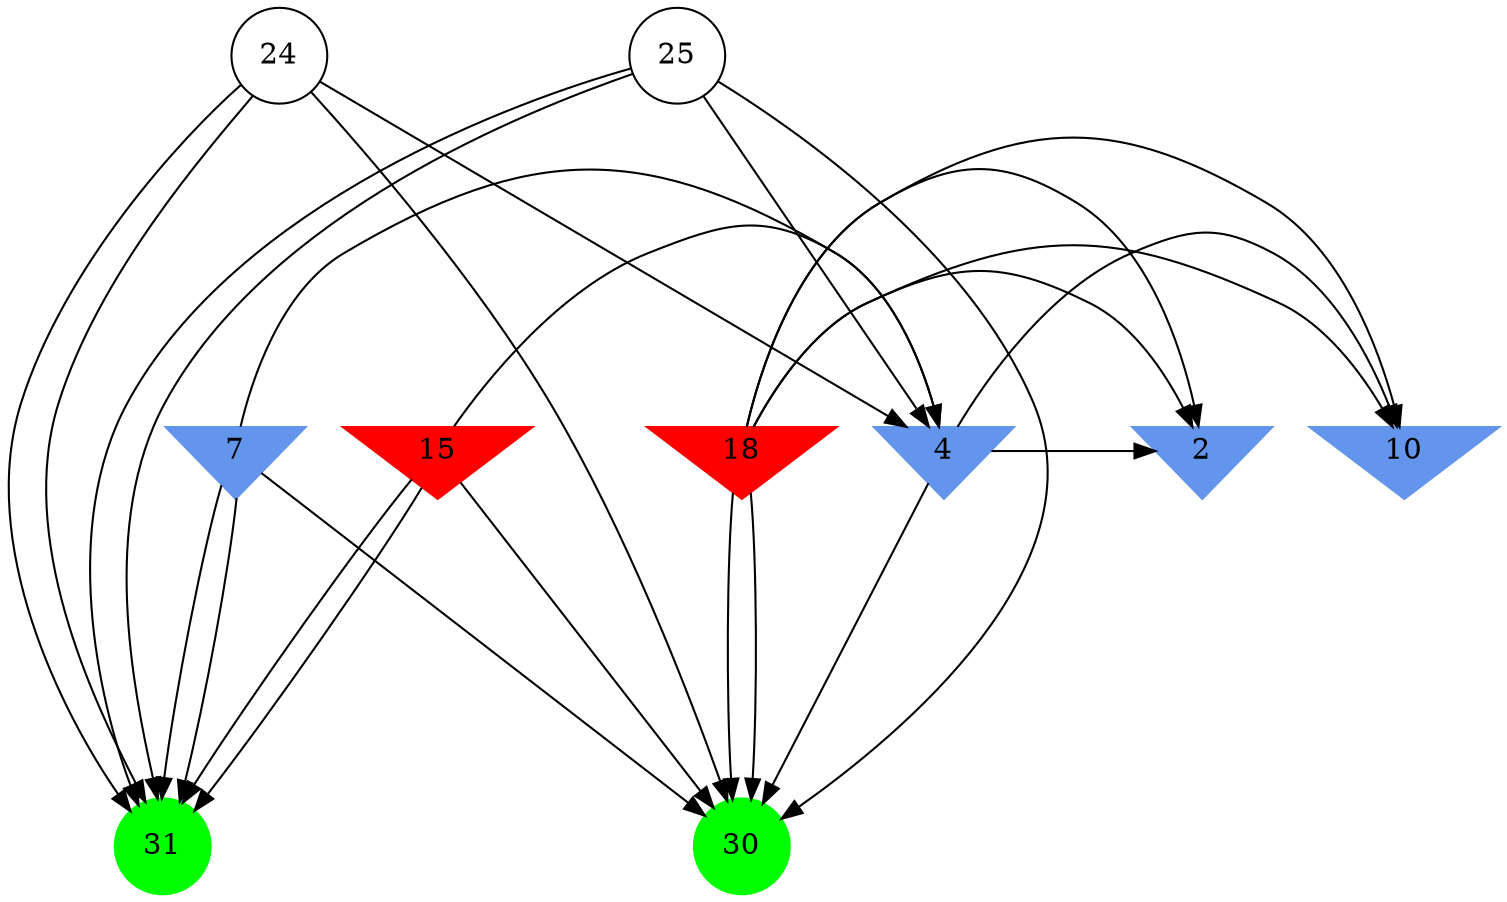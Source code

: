digraph brain {
	ranksep=2.0;
	2 [shape=invtriangle,style=filled,color=cornflowerblue];
	4 [shape=invtriangle,style=filled,color=cornflowerblue];
	7 [shape=invtriangle,style=filled,color=cornflowerblue];
	10 [shape=invtriangle,style=filled,color=cornflowerblue];
	15 [shape=invtriangle,style=filled,color=red];
	18 [shape=invtriangle,style=filled,color=red];
	24 [shape=circle,color=black];
	25 [shape=circle,color=black];
	30 [shape=circle,style=filled,color=green];
	31 [shape=circle,style=filled,color=green];
	7	->	30;
	7	->	31;
	7	->	31;
	7	->	4;
	15	->	30;
	15	->	31;
	15	->	31;
	15	->	4;
	25	->	30;
	25	->	31;
	25	->	31;
	25	->	4;
	24	->	30;
	24	->	31;
	24	->	31;
	24	->	4;
	18	->	30;
	18	->	10;
	18	->	2;
	18	->	30;
	18	->	10;
	18	->	2;
	4	->	30;
	4	->	10;
	4	->	2;
	{ rank=same; 2; 4; 7; 10; 15; 18; }
	{ rank=same; 24; 25; }
	{ rank=same; 30; 31; }
}
